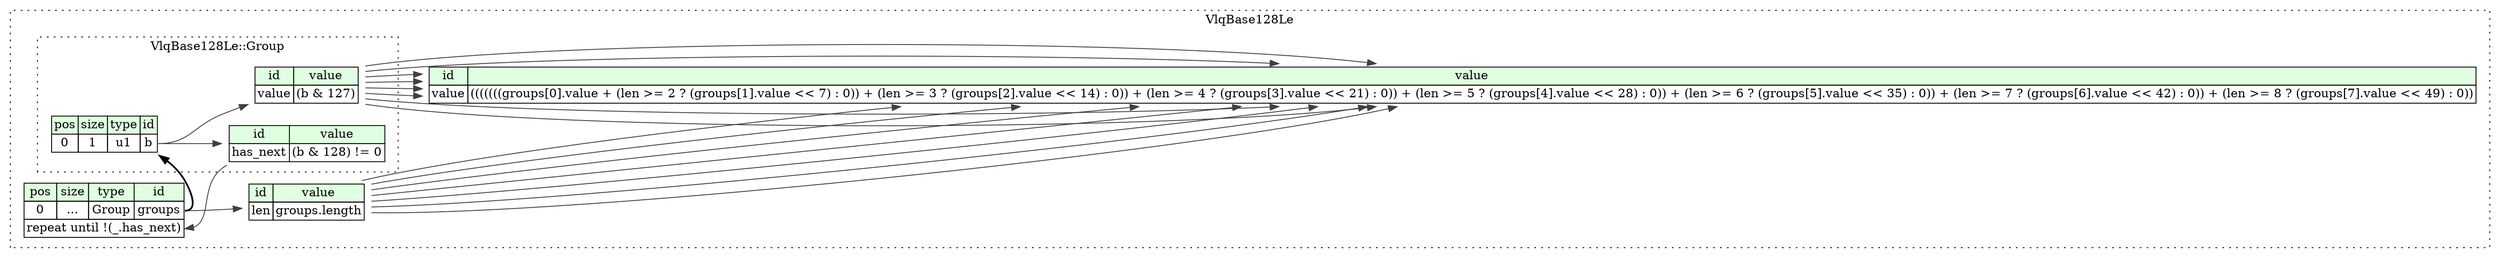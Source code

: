 digraph {
	rankdir=LR;
	node [shape=plaintext];
	subgraph cluster__vlq_base128_le {
		label="VlqBase128Le";
		graph[style=dotted];

		vlq_base128_le__seq [label=<<TABLE BORDER="0" CELLBORDER="1" CELLSPACING="0">
			<TR><TD BGCOLOR="#E0FFE0">pos</TD><TD BGCOLOR="#E0FFE0">size</TD><TD BGCOLOR="#E0FFE0">type</TD><TD BGCOLOR="#E0FFE0">id</TD></TR>
			<TR><TD PORT="groups_pos">0</TD><TD PORT="groups_size">...</TD><TD>Group</TD><TD PORT="groups_type">groups</TD></TR>
			<TR><TD COLSPAN="4" PORT="groups__repeat">repeat until !(_.has_next)</TD></TR>
		</TABLE>>];
		vlq_base128_le__inst__len [label=<<TABLE BORDER="0" CELLBORDER="1" CELLSPACING="0">
			<TR><TD BGCOLOR="#E0FFE0">id</TD><TD BGCOLOR="#E0FFE0">value</TD></TR>
			<TR><TD>len</TD><TD>groups.length</TD></TR>
		</TABLE>>];
		vlq_base128_le__inst__value [label=<<TABLE BORDER="0" CELLBORDER="1" CELLSPACING="0">
			<TR><TD BGCOLOR="#E0FFE0">id</TD><TD BGCOLOR="#E0FFE0">value</TD></TR>
			<TR><TD>value</TD><TD>(((((((groups[0].value + (len &gt;= 2 ? (groups[1].value &lt;&lt; 7) : 0)) + (len &gt;= 3 ? (groups[2].value &lt;&lt; 14) : 0)) + (len &gt;= 4 ? (groups[3].value &lt;&lt; 21) : 0)) + (len &gt;= 5 ? (groups[4].value &lt;&lt; 28) : 0)) + (len &gt;= 6 ? (groups[5].value &lt;&lt; 35) : 0)) + (len &gt;= 7 ? (groups[6].value &lt;&lt; 42) : 0)) + (len &gt;= 8 ? (groups[7].value &lt;&lt; 49) : 0))</TD></TR>
		</TABLE>>];
		subgraph cluster__group {
			label="VlqBase128Le::Group";
			graph[style=dotted];

			group__seq [label=<<TABLE BORDER="0" CELLBORDER="1" CELLSPACING="0">
				<TR><TD BGCOLOR="#E0FFE0">pos</TD><TD BGCOLOR="#E0FFE0">size</TD><TD BGCOLOR="#E0FFE0">type</TD><TD BGCOLOR="#E0FFE0">id</TD></TR>
				<TR><TD PORT="b_pos">0</TD><TD PORT="b_size">1</TD><TD>u1</TD><TD PORT="b_type">b</TD></TR>
			</TABLE>>];
			group__inst__has_next [label=<<TABLE BORDER="0" CELLBORDER="1" CELLSPACING="0">
				<TR><TD BGCOLOR="#E0FFE0">id</TD><TD BGCOLOR="#E0FFE0">value</TD></TR>
				<TR><TD>has_next</TD><TD>(b &amp; 128) != 0</TD></TR>
			</TABLE>>];
			group__inst__value [label=<<TABLE BORDER="0" CELLBORDER="1" CELLSPACING="0">
				<TR><TD BGCOLOR="#E0FFE0">id</TD><TD BGCOLOR="#E0FFE0">value</TD></TR>
				<TR><TD>value</TD><TD>(b &amp; 127)</TD></TR>
			</TABLE>>];
		}
	}
	vlq_base128_le__seq:groups_type -> group__seq [style=bold];
	group__inst__has_next:has_next_type -> vlq_base128_le__seq:groups__repeat [color="#404040"];
	vlq_base128_le__seq:groups_type -> vlq_base128_le__inst__len [color="#404040"];
	group__inst__value:value_type -> vlq_base128_le__inst__value [color="#404040"];
	vlq_base128_le__inst__len:len_type -> vlq_base128_le__inst__value [color="#404040"];
	group__inst__value:value_type -> vlq_base128_le__inst__value [color="#404040"];
	vlq_base128_le__inst__len:len_type -> vlq_base128_le__inst__value [color="#404040"];
	group__inst__value:value_type -> vlq_base128_le__inst__value [color="#404040"];
	vlq_base128_le__inst__len:len_type -> vlq_base128_le__inst__value [color="#404040"];
	group__inst__value:value_type -> vlq_base128_le__inst__value [color="#404040"];
	vlq_base128_le__inst__len:len_type -> vlq_base128_le__inst__value [color="#404040"];
	group__inst__value:value_type -> vlq_base128_le__inst__value [color="#404040"];
	vlq_base128_le__inst__len:len_type -> vlq_base128_le__inst__value [color="#404040"];
	group__inst__value:value_type -> vlq_base128_le__inst__value [color="#404040"];
	vlq_base128_le__inst__len:len_type -> vlq_base128_le__inst__value [color="#404040"];
	group__inst__value:value_type -> vlq_base128_le__inst__value [color="#404040"];
	vlq_base128_le__inst__len:len_type -> vlq_base128_le__inst__value [color="#404040"];
	group__inst__value:value_type -> vlq_base128_le__inst__value [color="#404040"];
	group__seq:b_type -> group__inst__has_next [color="#404040"];
	group__seq:b_type -> group__inst__value [color="#404040"];
}
